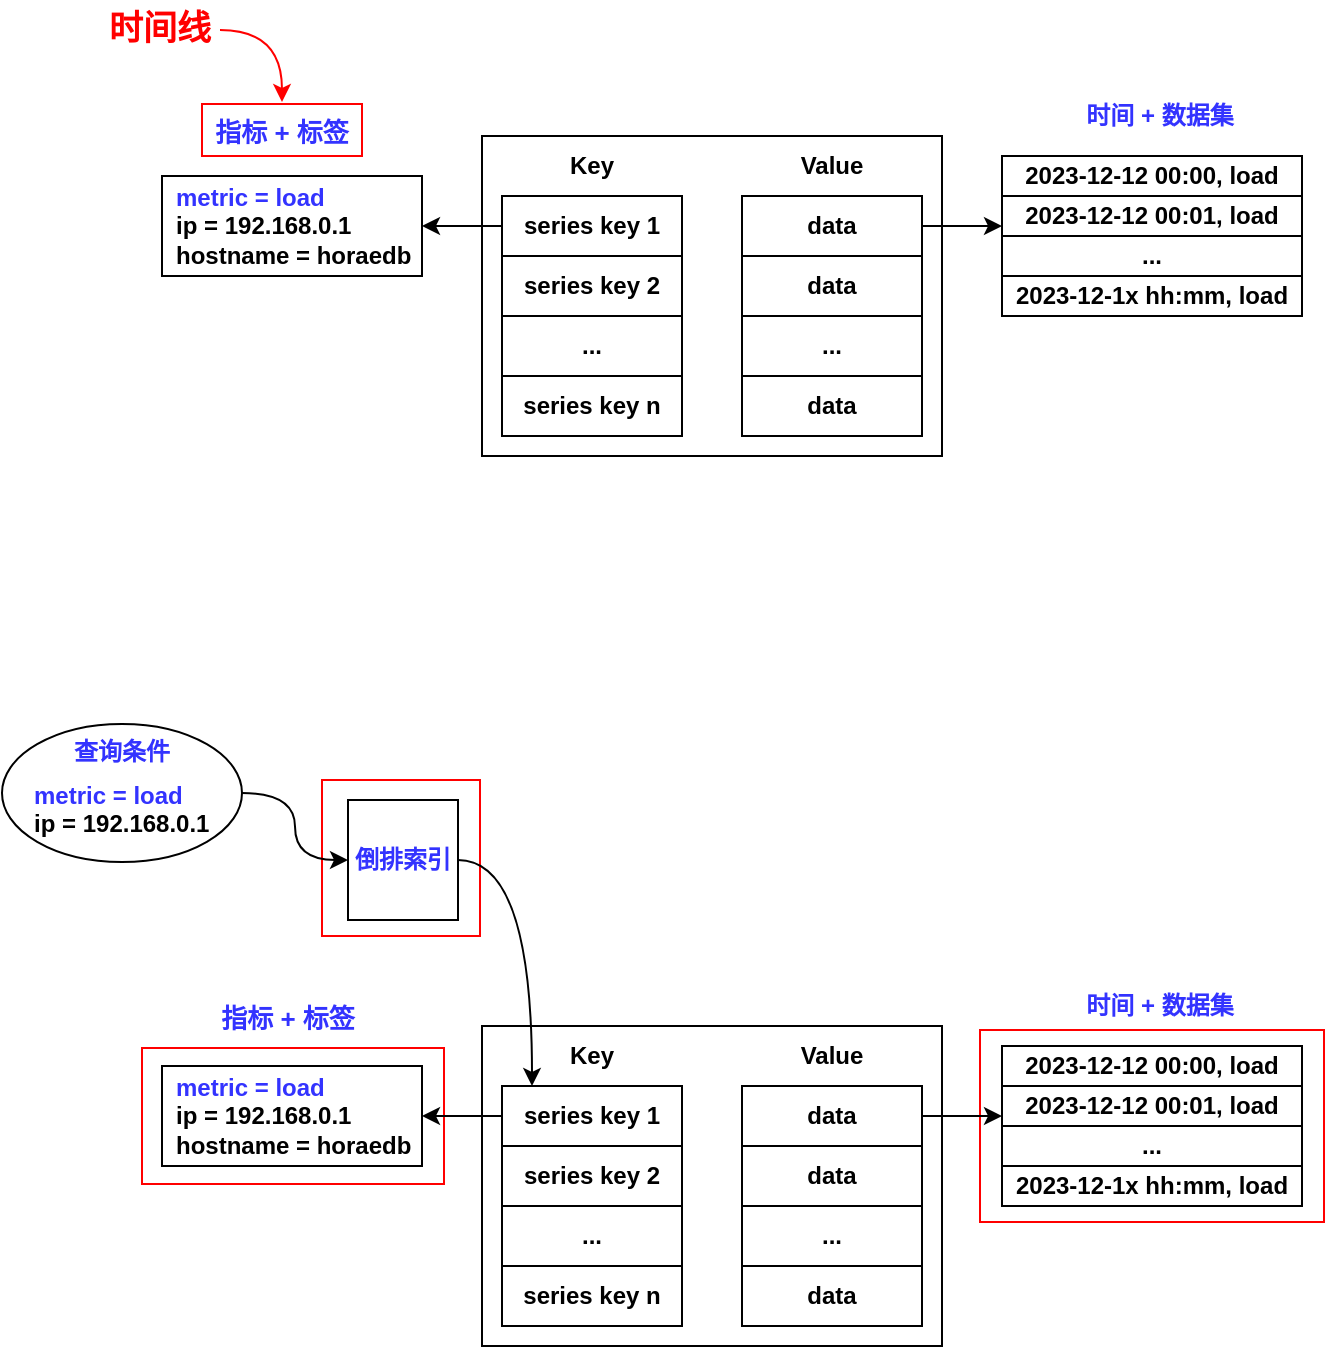 <mxfile version="22.1.9" type="github">
  <diagram name="第 1 页" id="qwf2FPHdD3lJ28nGBaiQ">
    <mxGraphModel dx="1414" dy="635" grid="0" gridSize="10" guides="1" tooltips="1" connect="1" arrows="1" fold="1" page="1" pageScale="1" pageWidth="827" pageHeight="1169" math="0" shadow="0">
      <root>
        <mxCell id="0" />
        <mxCell id="1" parent="0" />
        <mxCell id="heY3uBJSoqg5BncuLF00-80" value="" style="rounded=0;whiteSpace=wrap;html=1;strokeColor=#FF0000;" vertex="1" parent="1">
          <mxGeometry x="549" y="737" width="172" height="96" as="geometry" />
        </mxCell>
        <mxCell id="heY3uBJSoqg5BncuLF00-78" value="" style="rounded=0;whiteSpace=wrap;html=1;strokeColor=#FF0000;" vertex="1" parent="1">
          <mxGeometry x="130" y="746" width="151" height="68" as="geometry" />
        </mxCell>
        <mxCell id="heY3uBJSoqg5BncuLF00-77" value="" style="rounded=0;whiteSpace=wrap;html=1;strokeColor=#FF0000;" vertex="1" parent="1">
          <mxGeometry x="220" y="612" width="79" height="78" as="geometry" />
        </mxCell>
        <mxCell id="heY3uBJSoqg5BncuLF00-75" style="edgeStyle=orthogonalEdgeStyle;rounded=0;orthogonalLoop=1;jettySize=auto;html=1;exitX=1;exitY=0.5;exitDx=0;exitDy=0;entryX=0;entryY=0.5;entryDx=0;entryDy=0;curved=1;" edge="1" parent="1" source="heY3uBJSoqg5BncuLF00-73" target="heY3uBJSoqg5BncuLF00-64">
          <mxGeometry relative="1" as="geometry" />
        </mxCell>
        <mxCell id="heY3uBJSoqg5BncuLF00-73" value="" style="ellipse;whiteSpace=wrap;html=1;" vertex="1" parent="1">
          <mxGeometry x="60" y="584" width="120" height="69" as="geometry" />
        </mxCell>
        <mxCell id="heY3uBJSoqg5BncuLF00-36" value="" style="rounded=0;whiteSpace=wrap;html=1;strokeColor=#FF0000;" vertex="1" parent="1">
          <mxGeometry x="160" y="274" width="80" height="26" as="geometry" />
        </mxCell>
        <mxCell id="heY3uBJSoqg5BncuLF00-13" value="" style="rounded=0;whiteSpace=wrap;html=1;fontStyle=1" vertex="1" parent="1">
          <mxGeometry x="300" y="290" width="230" height="160" as="geometry" />
        </mxCell>
        <mxCell id="heY3uBJSoqg5BncuLF00-1" value="" style="rounded=0;whiteSpace=wrap;html=1;" vertex="1" parent="1">
          <mxGeometry x="140" y="310" width="130" height="50" as="geometry" />
        </mxCell>
        <mxCell id="heY3uBJSoqg5BncuLF00-3" value="&lt;div align=&quot;left&quot;&gt;&lt;b&gt;&lt;font color=&quot;#3333ff&quot;&gt;metric = load&lt;/font&gt;&lt;/b&gt;&lt;/div&gt;&lt;div align=&quot;left&quot;&gt;&lt;b&gt;ip = 192.168.0.1&lt;/b&gt;&lt;/div&gt;&lt;div align=&quot;left&quot;&gt;&lt;b&gt;hostname = horaedb&lt;br&gt;&lt;/b&gt;&lt;/div&gt;" style="text;html=1;strokeColor=none;fillColor=none;align=left;verticalAlign=middle;whiteSpace=wrap;rounded=0;" vertex="1" parent="1">
          <mxGeometry x="145" y="320" width="120" height="30" as="geometry" />
        </mxCell>
        <mxCell id="heY3uBJSoqg5BncuLF00-24" style="edgeStyle=orthogonalEdgeStyle;rounded=0;orthogonalLoop=1;jettySize=auto;html=1;exitX=0;exitY=0.5;exitDx=0;exitDy=0;entryX=1;entryY=0.5;entryDx=0;entryDy=0;fontStyle=1" edge="1" parent="1" source="heY3uBJSoqg5BncuLF00-5" target="heY3uBJSoqg5BncuLF00-1">
          <mxGeometry relative="1" as="geometry" />
        </mxCell>
        <mxCell id="heY3uBJSoqg5BncuLF00-5" value="series key 1" style="rounded=0;whiteSpace=wrap;html=1;fontStyle=1" vertex="1" parent="1">
          <mxGeometry x="310" y="320" width="90" height="30" as="geometry" />
        </mxCell>
        <mxCell id="heY3uBJSoqg5BncuLF00-6" value="series key 2" style="rounded=0;whiteSpace=wrap;html=1;fontStyle=1" vertex="1" parent="1">
          <mxGeometry x="310" y="350" width="90" height="30" as="geometry" />
        </mxCell>
        <mxCell id="heY3uBJSoqg5BncuLF00-7" value="&lt;span&gt;...&lt;/span&gt;" style="rounded=0;whiteSpace=wrap;html=1;fontStyle=1" vertex="1" parent="1">
          <mxGeometry x="310" y="380" width="90" height="30" as="geometry" />
        </mxCell>
        <mxCell id="heY3uBJSoqg5BncuLF00-8" value="series key n" style="rounded=0;whiteSpace=wrap;html=1;fontStyle=1" vertex="1" parent="1">
          <mxGeometry x="310" y="410" width="90" height="30" as="geometry" />
        </mxCell>
        <mxCell id="heY3uBJSoqg5BncuLF00-31" style="edgeStyle=orthogonalEdgeStyle;rounded=0;orthogonalLoop=1;jettySize=auto;html=1;exitX=1;exitY=0.5;exitDx=0;exitDy=0;entryX=0;entryY=0.75;entryDx=0;entryDy=0;" edge="1" parent="1" source="heY3uBJSoqg5BncuLF00-9" target="heY3uBJSoqg5BncuLF00-27">
          <mxGeometry relative="1" as="geometry" />
        </mxCell>
        <mxCell id="heY3uBJSoqg5BncuLF00-9" value="data" style="rounded=0;whiteSpace=wrap;html=1;fontStyle=1" vertex="1" parent="1">
          <mxGeometry x="430" y="320" width="90" height="30" as="geometry" />
        </mxCell>
        <mxCell id="heY3uBJSoqg5BncuLF00-10" value="data" style="rounded=0;whiteSpace=wrap;html=1;fontStyle=1" vertex="1" parent="1">
          <mxGeometry x="430" y="350" width="90" height="30" as="geometry" />
        </mxCell>
        <mxCell id="heY3uBJSoqg5BncuLF00-11" value="&lt;span&gt;...&lt;/span&gt;" style="rounded=0;whiteSpace=wrap;html=1;fontStyle=1" vertex="1" parent="1">
          <mxGeometry x="430" y="380" width="90" height="30" as="geometry" />
        </mxCell>
        <mxCell id="heY3uBJSoqg5BncuLF00-12" value="data" style="rounded=0;whiteSpace=wrap;html=1;fontStyle=1" vertex="1" parent="1">
          <mxGeometry x="430" y="410" width="90" height="30" as="geometry" />
        </mxCell>
        <mxCell id="heY3uBJSoqg5BncuLF00-14" value="Key" style="text;html=1;strokeColor=none;fillColor=none;align=center;verticalAlign=middle;whiteSpace=wrap;rounded=0;fontStyle=1" vertex="1" parent="1">
          <mxGeometry x="325" y="290" width="60" height="30" as="geometry" />
        </mxCell>
        <mxCell id="heY3uBJSoqg5BncuLF00-15" value="Value" style="text;html=1;strokeColor=none;fillColor=none;align=center;verticalAlign=middle;whiteSpace=wrap;rounded=0;fontStyle=1" vertex="1" parent="1">
          <mxGeometry x="445" y="290" width="60" height="30" as="geometry" />
        </mxCell>
        <mxCell id="heY3uBJSoqg5BncuLF00-25" value="2023-12-12 00:00, load" style="rounded=0;whiteSpace=wrap;html=1;fontStyle=1" vertex="1" parent="1">
          <mxGeometry x="560" y="300" width="150" height="20" as="geometry" />
        </mxCell>
        <mxCell id="heY3uBJSoqg5BncuLF00-27" value="2023-12-12 00:01, load" style="rounded=0;whiteSpace=wrap;html=1;fontStyle=1" vertex="1" parent="1">
          <mxGeometry x="560" y="320" width="150" height="20" as="geometry" />
        </mxCell>
        <mxCell id="heY3uBJSoqg5BncuLF00-28" value="&lt;span&gt;...&lt;br&gt;&lt;/span&gt;" style="rounded=0;whiteSpace=wrap;html=1;fontStyle=1" vertex="1" parent="1">
          <mxGeometry x="560" y="340" width="150" height="20" as="geometry" />
        </mxCell>
        <mxCell id="heY3uBJSoqg5BncuLF00-29" value="2023-12-1x hh:mm, load" style="rounded=0;whiteSpace=wrap;html=1;fontStyle=1" vertex="1" parent="1">
          <mxGeometry x="560" y="360" width="150" height="20" as="geometry" />
        </mxCell>
        <mxCell id="heY3uBJSoqg5BncuLF00-33" value="&lt;font color=&quot;#3333ff&quot; style=&quot;font-size: 13px;&quot;&gt;&lt;b&gt;指标 + 标签&lt;br&gt;&lt;/b&gt;&lt;/font&gt;" style="text;html=1;strokeColor=none;fillColor=none;align=center;verticalAlign=middle;whiteSpace=wrap;rounded=0;" vertex="1" parent="1">
          <mxGeometry x="163" y="273" width="74" height="30" as="geometry" />
        </mxCell>
        <mxCell id="heY3uBJSoqg5BncuLF00-34" value="&lt;font color=&quot;#3333ff&quot;&gt;&lt;b&gt;时间 + 数据集&lt;br&gt;&lt;/b&gt;&lt;/font&gt;" style="text;html=1;strokeColor=none;fillColor=none;align=center;verticalAlign=middle;whiteSpace=wrap;rounded=0;" vertex="1" parent="1">
          <mxGeometry x="597" y="265" width="84" height="30" as="geometry" />
        </mxCell>
        <mxCell id="heY3uBJSoqg5BncuLF00-37" style="edgeStyle=orthogonalEdgeStyle;rounded=0;orthogonalLoop=1;jettySize=auto;html=1;exitX=1;exitY=0.5;exitDx=0;exitDy=0;entryX=0.5;entryY=0;entryDx=0;entryDy=0;strokeColor=#FF0000;curved=1;" edge="1" parent="1" source="heY3uBJSoqg5BncuLF00-35" target="heY3uBJSoqg5BncuLF00-33">
          <mxGeometry relative="1" as="geometry" />
        </mxCell>
        <mxCell id="heY3uBJSoqg5BncuLF00-35" value="&lt;font color=&quot;#ff0000&quot; style=&quot;font-size: 17px;&quot;&gt;&lt;b style=&quot;font-size: 17px;&quot;&gt;时间线&lt;/b&gt;&lt;/font&gt;" style="text;html=1;strokeColor=none;fillColor=none;align=center;verticalAlign=middle;whiteSpace=wrap;rounded=0;fontColor=#3333FF;fontSize=17;" vertex="1" parent="1">
          <mxGeometry x="109" y="222" width="60" height="30" as="geometry" />
        </mxCell>
        <mxCell id="heY3uBJSoqg5BncuLF00-42" value="" style="rounded=0;whiteSpace=wrap;html=1;" vertex="1" parent="1">
          <mxGeometry x="140" y="755" width="130" height="50" as="geometry" />
        </mxCell>
        <mxCell id="heY3uBJSoqg5BncuLF00-43" value="&lt;div align=&quot;left&quot;&gt;&lt;b&gt;&lt;font color=&quot;#3333ff&quot;&gt;metric = load&lt;/font&gt;&lt;/b&gt;&lt;/div&gt;&lt;div align=&quot;left&quot;&gt;&lt;b&gt;ip = 192.168.0.1&lt;/b&gt;&lt;/div&gt;&lt;div align=&quot;left&quot;&gt;&lt;b&gt;hostname = horaedb&lt;br&gt;&lt;/b&gt;&lt;/div&gt;" style="text;html=1;strokeColor=none;fillColor=none;align=left;verticalAlign=middle;whiteSpace=wrap;rounded=0;" vertex="1" parent="1">
          <mxGeometry x="145" y="765" width="120" height="30" as="geometry" />
        </mxCell>
        <mxCell id="heY3uBJSoqg5BncuLF00-41" value="" style="rounded=0;whiteSpace=wrap;html=1;fontStyle=1" vertex="1" parent="1">
          <mxGeometry x="300" y="735" width="230" height="160" as="geometry" />
        </mxCell>
        <mxCell id="heY3uBJSoqg5BncuLF00-44" style="edgeStyle=orthogonalEdgeStyle;rounded=0;orthogonalLoop=1;jettySize=auto;html=1;exitX=0;exitY=0.5;exitDx=0;exitDy=0;entryX=1;entryY=0.5;entryDx=0;entryDy=0;fontStyle=1" edge="1" parent="1" source="heY3uBJSoqg5BncuLF00-45" target="heY3uBJSoqg5BncuLF00-42">
          <mxGeometry relative="1" as="geometry" />
        </mxCell>
        <mxCell id="heY3uBJSoqg5BncuLF00-45" value="series key 1" style="rounded=0;whiteSpace=wrap;html=1;fontStyle=1" vertex="1" parent="1">
          <mxGeometry x="310" y="765" width="90" height="30" as="geometry" />
        </mxCell>
        <mxCell id="heY3uBJSoqg5BncuLF00-46" value="series key 2" style="rounded=0;whiteSpace=wrap;html=1;fontStyle=1" vertex="1" parent="1">
          <mxGeometry x="310" y="795" width="90" height="30" as="geometry" />
        </mxCell>
        <mxCell id="heY3uBJSoqg5BncuLF00-47" value="&lt;span&gt;...&lt;/span&gt;" style="rounded=0;whiteSpace=wrap;html=1;fontStyle=1" vertex="1" parent="1">
          <mxGeometry x="310" y="825" width="90" height="30" as="geometry" />
        </mxCell>
        <mxCell id="heY3uBJSoqg5BncuLF00-48" value="series key n" style="rounded=0;whiteSpace=wrap;html=1;fontStyle=1" vertex="1" parent="1">
          <mxGeometry x="310" y="855" width="90" height="30" as="geometry" />
        </mxCell>
        <mxCell id="heY3uBJSoqg5BncuLF00-49" style="edgeStyle=orthogonalEdgeStyle;rounded=0;orthogonalLoop=1;jettySize=auto;html=1;exitX=1;exitY=0.5;exitDx=0;exitDy=0;entryX=0;entryY=0.75;entryDx=0;entryDy=0;" edge="1" parent="1" source="heY3uBJSoqg5BncuLF00-50" target="heY3uBJSoqg5BncuLF00-57">
          <mxGeometry relative="1" as="geometry" />
        </mxCell>
        <mxCell id="heY3uBJSoqg5BncuLF00-50" value="data" style="rounded=0;whiteSpace=wrap;html=1;fontStyle=1" vertex="1" parent="1">
          <mxGeometry x="430" y="765" width="90" height="30" as="geometry" />
        </mxCell>
        <mxCell id="heY3uBJSoqg5BncuLF00-51" value="data" style="rounded=0;whiteSpace=wrap;html=1;fontStyle=1" vertex="1" parent="1">
          <mxGeometry x="430" y="795" width="90" height="30" as="geometry" />
        </mxCell>
        <mxCell id="heY3uBJSoqg5BncuLF00-52" value="&lt;span&gt;...&lt;/span&gt;" style="rounded=0;whiteSpace=wrap;html=1;fontStyle=1" vertex="1" parent="1">
          <mxGeometry x="430" y="825" width="90" height="30" as="geometry" />
        </mxCell>
        <mxCell id="heY3uBJSoqg5BncuLF00-53" value="data" style="rounded=0;whiteSpace=wrap;html=1;fontStyle=1" vertex="1" parent="1">
          <mxGeometry x="430" y="855" width="90" height="30" as="geometry" />
        </mxCell>
        <mxCell id="heY3uBJSoqg5BncuLF00-54" value="Key" style="text;html=1;strokeColor=none;fillColor=none;align=center;verticalAlign=middle;whiteSpace=wrap;rounded=0;fontStyle=1" vertex="1" parent="1">
          <mxGeometry x="325" y="735" width="60" height="30" as="geometry" />
        </mxCell>
        <mxCell id="heY3uBJSoqg5BncuLF00-56" value="2023-12-12 00:00, load" style="rounded=0;whiteSpace=wrap;html=1;fontStyle=1" vertex="1" parent="1">
          <mxGeometry x="560" y="745" width="150" height="20" as="geometry" />
        </mxCell>
        <mxCell id="heY3uBJSoqg5BncuLF00-55" value="Value" style="text;html=1;strokeColor=none;fillColor=none;align=center;verticalAlign=middle;whiteSpace=wrap;rounded=0;fontStyle=1" vertex="1" parent="1">
          <mxGeometry x="445" y="735" width="60" height="30" as="geometry" />
        </mxCell>
        <mxCell id="heY3uBJSoqg5BncuLF00-57" value="2023-12-12 00:01, load" style="rounded=0;whiteSpace=wrap;html=1;fontStyle=1" vertex="1" parent="1">
          <mxGeometry x="560" y="765" width="150" height="20" as="geometry" />
        </mxCell>
        <mxCell id="heY3uBJSoqg5BncuLF00-58" value="&lt;span&gt;...&lt;br&gt;&lt;/span&gt;" style="rounded=0;whiteSpace=wrap;html=1;fontStyle=1" vertex="1" parent="1">
          <mxGeometry x="560" y="785" width="150" height="20" as="geometry" />
        </mxCell>
        <mxCell id="heY3uBJSoqg5BncuLF00-59" value="2023-12-1x hh:mm, load" style="rounded=0;whiteSpace=wrap;html=1;fontStyle=1" vertex="1" parent="1">
          <mxGeometry x="560" y="805" width="150" height="20" as="geometry" />
        </mxCell>
        <mxCell id="heY3uBJSoqg5BncuLF00-67" style="edgeStyle=orthogonalEdgeStyle;rounded=0;orthogonalLoop=1;jettySize=auto;html=1;exitX=1;exitY=0.5;exitDx=0;exitDy=0;entryX=0;entryY=1;entryDx=0;entryDy=0;curved=1;" edge="1" parent="1" source="heY3uBJSoqg5BncuLF00-64" target="heY3uBJSoqg5BncuLF00-54">
          <mxGeometry relative="1" as="geometry">
            <Array as="points">
              <mxPoint x="325" y="652" />
            </Array>
          </mxGeometry>
        </mxCell>
        <mxCell id="heY3uBJSoqg5BncuLF00-64" value="&lt;font color=&quot;#3333ff&quot;&gt;&lt;b&gt;倒排索引&lt;br&gt;&lt;/b&gt;&lt;/font&gt;" style="rounded=0;whiteSpace=wrap;html=1;" vertex="1" parent="1">
          <mxGeometry x="233" y="622" width="55" height="60" as="geometry" />
        </mxCell>
        <mxCell id="heY3uBJSoqg5BncuLF00-68" value="&lt;div align=&quot;left&quot;&gt;&lt;b&gt;&lt;font color=&quot;#3333ff&quot;&gt;metric = load&lt;/font&gt;&lt;/b&gt;&lt;/div&gt;&lt;div align=&quot;left&quot;&gt;&lt;b&gt;ip = 192.168.0.1&lt;/b&gt;&lt;/div&gt;" style="text;whiteSpace=wrap;html=1;" vertex="1" parent="1">
          <mxGeometry x="74" y="606" width="95" height="38" as="geometry" />
        </mxCell>
        <mxCell id="heY3uBJSoqg5BncuLF00-71" value="&lt;font color=&quot;#3333ff&quot;&gt;&lt;b&gt;查询条件&lt;/b&gt;&lt;/font&gt;" style="text;html=1;strokeColor=none;fillColor=none;align=center;verticalAlign=middle;whiteSpace=wrap;rounded=0;" vertex="1" parent="1">
          <mxGeometry x="89.5" y="584" width="60" height="28" as="geometry" />
        </mxCell>
        <mxCell id="heY3uBJSoqg5BncuLF00-82" value="&lt;font color=&quot;#3333ff&quot; style=&quot;font-size: 13px;&quot;&gt;&lt;b&gt;指标 + 标签&lt;br&gt;&lt;/b&gt;&lt;/font&gt;" style="text;html=1;strokeColor=none;fillColor=none;align=center;verticalAlign=middle;whiteSpace=wrap;rounded=0;" vertex="1" parent="1">
          <mxGeometry x="166" y="716" width="74" height="30" as="geometry" />
        </mxCell>
        <mxCell id="heY3uBJSoqg5BncuLF00-83" value="&lt;font color=&quot;#3333ff&quot;&gt;&lt;b&gt;时间 + 数据集&lt;br&gt;&lt;/b&gt;&lt;/font&gt;" style="text;html=1;strokeColor=none;fillColor=none;align=center;verticalAlign=middle;whiteSpace=wrap;rounded=0;" vertex="1" parent="1">
          <mxGeometry x="597" y="710" width="84" height="30" as="geometry" />
        </mxCell>
      </root>
    </mxGraphModel>
  </diagram>
</mxfile>
